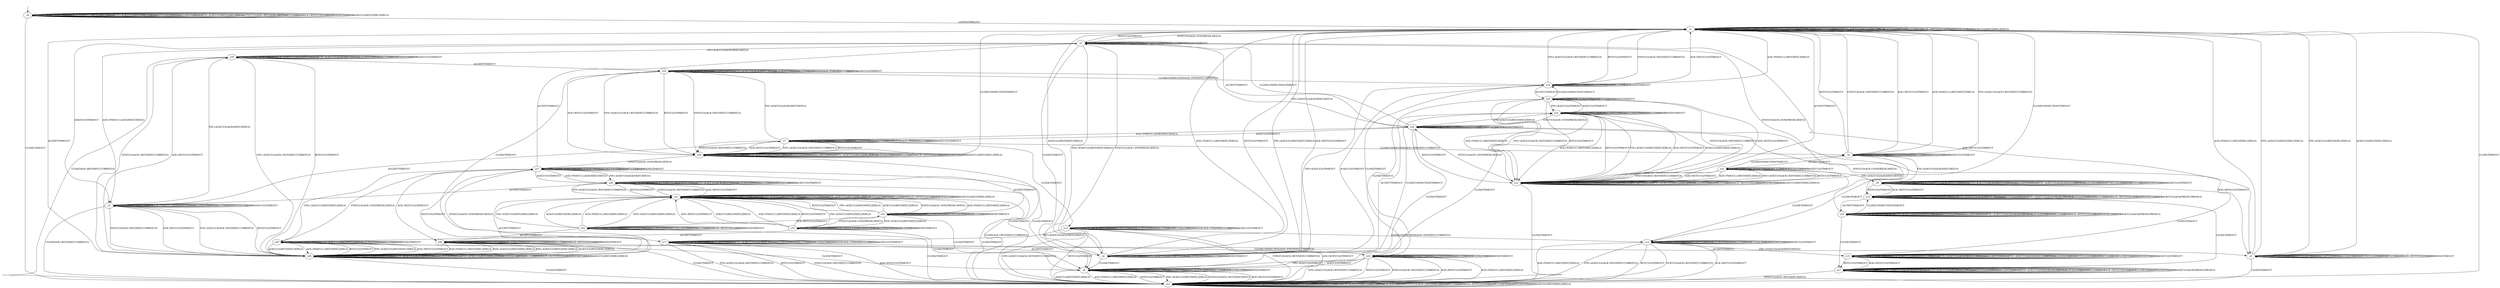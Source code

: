digraph h7 {
s0 [label="s0"];
s1 [label="s1"];
s2 [label="s2"];
s3 [label="s3"];
s4 [label="s4"];
s5 [label="s5"];
s6 [label="s6"];
s7 [label="s7"];
s8 [label="s8"];
s9 [label="s9"];
s10 [label="s10"];
s11 [label="s11"];
s12 [label="s12"];
s13 [label="s13"];
s14 [label="s14"];
s15 [label="s15"];
s16 [label="s16"];
s17 [label="s17"];
s18 [label="s18"];
s19 [label="s19"];
s20 [label="s20"];
s21 [label="s21"];
s22 [label="s22"];
s23 [label="s23"];
s24 [label="s24"];
s25 [label="s25"];
s26 [label="s26"];
s27 [label="s27"];
s28 [label="s28"];
s29 [label="s29"];
s30 [label="s30"];
s31 [label="s31"];
s32 [label="s32"];
s33 [label="s33"];
s34 [label="s34"];
s35 [label="s35"];
s36 [label="s36"];
s0 -> s0 [label="CLOSECONNECTION/TIMEOUT"];
s0 -> s0 [label="ACK+PSH(V,V,1)/RST(ZERO,ZERO,0)"];
s0 -> s0 [label="SYN+ACK(V,V,0)/RST(ZERO,ZERO,0)"];
s0 -> s0 [label="RST(V,V,0)/TIMEOUT"];
s0 -> s0 [label="ACCEPT/TIMEOUT"];
s0 -> s0 [label="FIN+ACK(V,V,0)/RST(ZERO,ZERO,0)"];
s0 -> s1 [label="LISTEN/TIMEOUT"];
s0 -> s0 [label="SYN(V,V,0)/ACK+RST(ZERO,NEXT,0)"];
s0 -> s0 [label="RCV/TIMEOUT"];
s0 -> s0 [label="ACK+RST(V,V,0)/TIMEOUT"];
s0 -> s12 [label="CLOSE/TIMEOUT"];
s0 -> s0 [label="SEND/TIMEOUT"];
s0 -> s0 [label="ACK(V,V,0)/RST(ZERO,ZERO,0)"];
s1 -> s1 [label="CLOSECONNECTION/TIMEOUT"];
s1 -> s1 [label="ACK+PSH(V,V,1)/RST(ZERO,ZERO,0)"];
s1 -> s1 [label="SYN+ACK(V,V,0)/RST(ZERO,ZERO,0)"];
s1 -> s1 [label="RST(V,V,0)/TIMEOUT"];
s1 -> s21 [label="ACCEPT/TIMEOUT"];
s1 -> s1 [label="FIN+ACK(V,V,0)/RST(ZERO,ZERO,0)"];
s1 -> s1 [label="LISTEN/TIMEOUT"];
s1 -> s2 [label="SYN(V,V,0)/ACK+SYN(FRESH,NEXT,0)"];
s1 -> s1 [label="RCV/TIMEOUT"];
s1 -> s1 [label="ACK+RST(V,V,0)/TIMEOUT"];
s1 -> s12 [label="CLOSE/TIMEOUT"];
s1 -> s1 [label="SEND/TIMEOUT"];
s1 -> s1 [label="ACK(V,V,0)/RST(ZERO,ZERO,0)"];
s2 -> s2 [label="CLOSECONNECTION/TIMEOUT"];
s2 -> s3 [label="ACK+PSH(V,V,1)/ACK(NEXT,NEXT,0)"];
s2 -> s4 [label="SYN+ACK(V,V,0)/RST(NEXT,ZERO,0)"];
s2 -> s1 [label="RST(V,V,0)/TIMEOUT"];
s2 -> s20 [label="ACCEPT/TIMEOUT"];
s2 -> s35 [label="FIN+ACK(V,V,0)/ACK(NEXT,NEXT,0)"];
s2 -> s2 [label="LISTEN/TIMEOUT"];
s2 -> s2 [label="SYN(V,V,0)/TIMEOUT"];
s2 -> s2 [label="RCV/TIMEOUT"];
s2 -> s5 [label="ACK+RST(V,V,0)/TIMEOUT"];
s2 -> s6 [label="CLOSE/TIMEOUT"];
s2 -> s2 [label="SEND/TIMEOUT"];
s2 -> s3 [label="ACK(V,V,0)/TIMEOUT"];
s3 -> s3 [label="CLOSECONNECTION/TIMEOUT"];
s3 -> s3 [label="ACK+PSH(V,V,1)/ACK(NEXT,NEXT,0)"];
s3 -> s26 [label="SYN+ACK(V,V,0)/ACK+RST(NEXT,CURRENT,0)"];
s3 -> s26 [label="RST(V,V,0)/TIMEOUT"];
s3 -> s7 [label="ACCEPT/TIMEOUT"];
s3 -> s35 [label="FIN+ACK(V,V,0)/ACK(NEXT,NEXT,0)"];
s3 -> s3 [label="LISTEN/TIMEOUT"];
s3 -> s26 [label="SYN(V,V,0)/ACK+RST(NEXT,CURRENT,0)"];
s3 -> s3 [label="RCV/TIMEOUT"];
s3 -> s26 [label="ACK+RST(V,V,0)/TIMEOUT"];
s3 -> s12 [label="CLOSE/ACK+RST(NEXT,CURRENT,0)"];
s3 -> s3 [label="SEND/TIMEOUT"];
s3 -> s3 [label="ACK(V,V,0)/TIMEOUT"];
s4 -> s4 [label="CLOSECONNECTION/TIMEOUT"];
s4 -> s1 [label="ACK+PSH(V,V,1)/RST(NEXT,ZERO,0)"];
s4 -> s4 [label="SYN+ACK(V,V,0)/RST(NEXT,ZERO,0)"];
s4 -> s1 [label="RST(V,V,0)/TIMEOUT"];
s4 -> s22 [label="ACCEPT/TIMEOUT"];
s4 -> s1 [label="FIN+ACK(V,V,0)/RST(NEXT,ZERO,0)"];
s4 -> s4 [label="LISTEN/TIMEOUT"];
s4 -> s2 [label="SYN(V,V,0)/ACK+SYN(FRESH,NEXT,0)"];
s4 -> s4 [label="RCV/TIMEOUT"];
s4 -> s1 [label="ACK+RST(V,V,0)/TIMEOUT"];
s4 -> s6 [label="CLOSE/TIMEOUT"];
s4 -> s4 [label="SEND/TIMEOUT"];
s4 -> s1 [label="ACK(V,V,0)/RST(NEXT,ZERO,0)"];
s5 -> s5 [label="CLOSECONNECTION/TIMEOUT"];
s5 -> s1 [label="ACK+PSH(V,V,1)/RST(ZERO,ZERO,0)"];
s5 -> s1 [label="SYN+ACK(V,V,0)/RST(ZERO,ZERO,0)"];
s5 -> s5 [label="RST(V,V,0)/TIMEOUT"];
s5 -> s5 [label="ACCEPT/TIMEOUT"];
s5 -> s1 [label="FIN+ACK(V,V,0)/RST(ZERO,ZERO,0)"];
s5 -> s5 [label="LISTEN/TIMEOUT"];
s5 -> s5 [label="SYN(V,V,0)/TIMEOUT"];
s5 -> s5 [label="RCV/TIMEOUT"];
s5 -> s5 [label="ACK+RST(V,V,0)/TIMEOUT"];
s5 -> s12 [label="CLOSE/TIMEOUT"];
s5 -> s5 [label="SEND/TIMEOUT"];
s5 -> s1 [label="ACK(V,V,0)/RST(ZERO,ZERO,0)"];
s6 -> s6 [label="CLOSECONNECTION/TIMEOUT"];
s6 -> s12 [label="ACK+PSH(V,V,1)/RST(NEXT,ZERO,0)"];
s6 -> s6 [label="SYN+ACK(V,V,0)/RST(NEXT,ZERO,0)"];
s6 -> s12 [label="RST(V,V,0)/TIMEOUT"];
s6 -> s6 [label="ACCEPT/TIMEOUT"];
s6 -> s12 [label="FIN+ACK(V,V,0)/RST(NEXT,ZERO,0)"];
s6 -> s6 [label="LISTEN/TIMEOUT"];
s6 -> s12 [label="SYN(V,V,0)/ACK+RST(ZERO,NEXT,0)"];
s6 -> s6 [label="RCV/TIMEOUT"];
s6 -> s12 [label="ACK+RST(V,V,0)/TIMEOUT"];
s6 -> s6 [label="CLOSE/TIMEOUT"];
s6 -> s6 [label="SEND/TIMEOUT"];
s6 -> s12 [label="ACK(V,V,0)/RST(NEXT,ZERO,0)"];
s7 -> s8 [label="CLOSECONNECTION/ACK+FIN(NEXT,CURRENT,0)"];
s7 -> s7 [label="ACK+PSH(V,V,1)/ACK(NEXT,NEXT,0)"];
s7 -> s36 [label="SYN+ACK(V,V,0)/ACK+RST(NEXT,CURRENT,0)"];
s7 -> s36 [label="RST(V,V,0)/TIMEOUT"];
s7 -> s7 [label="ACCEPT/TIMEOUT"];
s7 -> s16 [label="FIN+ACK(V,V,0)/ACK(NEXT,NEXT,0)"];
s7 -> s7 [label="LISTEN/TIMEOUT"];
s7 -> s36 [label="SYN(V,V,0)/ACK+RST(NEXT,CURRENT,0)"];
s7 -> s7 [label="RCV/TIMEOUT"];
s7 -> s36 [label="ACK+RST(V,V,0)/TIMEOUT"];
s7 -> s13 [label="CLOSE/TIMEOUT"];
s7 -> s7 [label="SEND/ACK+PSH(NEXT,CURRENT,1)"];
s7 -> s7 [label="ACK(V,V,0)/TIMEOUT"];
s8 -> s8 [label="CLOSECONNECTION/TIMEOUT"];
s8 -> s1 [label="ACK+PSH(V,V,1)/RST(NEXT,ZERO,0)"];
s8 -> s1 [label="SYN+ACK(V,V,0)/ACK+RST(NEXT,CURRENT,0)"];
s8 -> s1 [label="RST(V,V,0)/TIMEOUT"];
s8 -> s23 [label="ACCEPT/TIMEOUT"];
s8 -> s9 [label="FIN+ACK(V,V,0)/ACK(NEXT,NEXT,0)"];
s8 -> s8 [label="LISTEN/TIMEOUT"];
s8 -> s1 [label="SYN(V,V,0)/ACK+RST(NEXT,CURRENT,0)"];
s8 -> s8 [label="RCV/TIMEOUT"];
s8 -> s1 [label="ACK+RST(V,V,0)/TIMEOUT"];
s8 -> s14 [label="CLOSE/TIMEOUT"];
s8 -> s8 [label="SEND/TIMEOUT"];
s8 -> s8 [label="ACK(V,V,0)/TIMEOUT"];
s9 -> s9 [label="CLOSECONNECTION/TIMEOUT"];
s9 -> s9 [label="ACK+PSH(V,V,1)/ACK(NEXT,CURRENT,0)"];
s9 -> s9 [label="SYN+ACK(V,V,0)/ACK(NEXT,CURRENT,0)"];
s9 -> s10 [label="RST(V,V,0)/TIMEOUT"];
s9 -> s9 [label="ACCEPT/TIMEOUT"];
s9 -> s9 [label="FIN+ACK(V,V,0)/ACK(NEXT,CURRENT,0)"];
s9 -> s9 [label="LISTEN/TIMEOUT"];
s9 -> s9 [label="SYN(V,V,0)/TIMEOUT"];
s9 -> s9 [label="RCV/TIMEOUT"];
s9 -> s10 [label="ACK+RST(V,V,0)/TIMEOUT"];
s9 -> s15 [label="CLOSE/TIMEOUT"];
s9 -> s9 [label="SEND/TIMEOUT"];
s9 -> s9 [label="ACK(V,V,0)/TIMEOUT"];
s10 -> s10 [label="CLOSECONNECTION/TIMEOUT"];
s10 -> s10 [label="ACK+PSH(V,V,1)/ACK(FRESH,FRESH,0)"];
s10 -> s10 [label="SYN+ACK(V,V,0)/ACK(FRESH,FRESH,0)"];
s10 -> s10 [label="RST(V,V,0)/TIMEOUT"];
s10 -> s24 [label="ACCEPT/TIMEOUT"];
s10 -> s10 [label="FIN+ACK(V,V,0)/ACK(FRESH,FRESH,0)"];
s10 -> s10 [label="LISTEN/TIMEOUT"];
s10 -> s2 [label="SYN(V,V,0)/ACK+SYN(FRESH,NEXT,0)"];
s10 -> s10 [label="RCV/TIMEOUT"];
s10 -> s10 [label="ACK+RST(V,V,0)/TIMEOUT"];
s10 -> s11 [label="CLOSE/TIMEOUT"];
s10 -> s10 [label="SEND/TIMEOUT"];
s10 -> s10 [label="ACK(V,V,0)/ACK(FRESH,FRESH,0)"];
s11 -> s11 [label="CLOSECONNECTION/TIMEOUT"];
s11 -> s11 [label="ACK+PSH(V,V,1)/ACK(FRESH,FRESH,0)"];
s11 -> s11 [label="SYN+ACK(V,V,0)/ACK(FRESH,FRESH,0)"];
s11 -> s11 [label="RST(V,V,0)/TIMEOUT"];
s11 -> s11 [label="ACCEPT/TIMEOUT"];
s11 -> s11 [label="FIN+ACK(V,V,0)/ACK(FRESH,FRESH,0)"];
s11 -> s11 [label="LISTEN/TIMEOUT"];
s11 -> s12 [label="SYN(V,V,0)/ACK+RST(ZERO,NEXT,0)"];
s11 -> s11 [label="RCV/TIMEOUT"];
s11 -> s11 [label="ACK+RST(V,V,0)/TIMEOUT"];
s11 -> s11 [label="CLOSE/TIMEOUT"];
s11 -> s11 [label="SEND/TIMEOUT"];
s11 -> s11 [label="ACK(V,V,0)/ACK(FRESH,FRESH,0)"];
s12 -> s12 [label="CLOSECONNECTION/TIMEOUT"];
s12 -> s12 [label="ACK+PSH(V,V,1)/RST(ZERO,ZERO,0)"];
s12 -> s12 [label="SYN+ACK(V,V,0)/RST(ZERO,ZERO,0)"];
s12 -> s12 [label="RST(V,V,0)/TIMEOUT"];
s12 -> s12 [label="ACCEPT/TIMEOUT"];
s12 -> s12 [label="FIN+ACK(V,V,0)/RST(ZERO,ZERO,0)"];
s12 -> s12 [label="LISTEN/TIMEOUT"];
s12 -> s12 [label="SYN(V,V,0)/ACK+RST(ZERO,NEXT,0)"];
s12 -> s12 [label="RCV/TIMEOUT"];
s12 -> s12 [label="ACK+RST(V,V,0)/TIMEOUT"];
s12 -> s12 [label="CLOSE/TIMEOUT"];
s12 -> s12 [label="SEND/TIMEOUT"];
s12 -> s12 [label="ACK(V,V,0)/RST(ZERO,ZERO,0)"];
s13 -> s14 [label="CLOSECONNECTION/ACK+FIN(NEXT,CURRENT,0)"];
s13 -> s13 [label="ACK+PSH(V,V,1)/ACK(NEXT,NEXT,0)"];
s13 -> s12 [label="SYN+ACK(V,V,0)/ACK+RST(NEXT,CURRENT,0)"];
s13 -> s12 [label="RST(V,V,0)/TIMEOUT"];
s13 -> s13 [label="ACCEPT/TIMEOUT"];
s13 -> s17 [label="FIN+ACK(V,V,0)/ACK(NEXT,NEXT,0)"];
s13 -> s13 [label="LISTEN/TIMEOUT"];
s13 -> s12 [label="SYN(V,V,0)/ACK+RST(NEXT,CURRENT,0)"];
s13 -> s13 [label="RCV/TIMEOUT"];
s13 -> s12 [label="ACK+RST(V,V,0)/TIMEOUT"];
s13 -> s13 [label="CLOSE/TIMEOUT"];
s13 -> s13 [label="SEND/ACK+PSH(NEXT,CURRENT,1)"];
s13 -> s13 [label="ACK(V,V,0)/TIMEOUT"];
s14 -> s14 [label="CLOSECONNECTION/TIMEOUT"];
s14 -> s12 [label="ACK+PSH(V,V,1)/RST(NEXT,ZERO,0)"];
s14 -> s12 [label="SYN+ACK(V,V,0)/ACK+RST(NEXT,CURRENT,0)"];
s14 -> s12 [label="RST(V,V,0)/TIMEOUT"];
s14 -> s14 [label="ACCEPT/TIMEOUT"];
s14 -> s15 [label="FIN+ACK(V,V,0)/ACK(NEXT,NEXT,0)"];
s14 -> s14 [label="LISTEN/TIMEOUT"];
s14 -> s12 [label="SYN(V,V,0)/ACK+RST(NEXT,CURRENT,0)"];
s14 -> s14 [label="RCV/TIMEOUT"];
s14 -> s12 [label="ACK+RST(V,V,0)/TIMEOUT"];
s14 -> s14 [label="CLOSE/TIMEOUT"];
s14 -> s14 [label="SEND/TIMEOUT"];
s14 -> s14 [label="ACK(V,V,0)/TIMEOUT"];
s15 -> s15 [label="CLOSECONNECTION/TIMEOUT"];
s15 -> s15 [label="ACK+PSH(V,V,1)/ACK(NEXT,CURRENT,0)"];
s15 -> s15 [label="SYN+ACK(V,V,0)/ACK(NEXT,CURRENT,0)"];
s15 -> s11 [label="RST(V,V,0)/TIMEOUT"];
s15 -> s15 [label="ACCEPT/TIMEOUT"];
s15 -> s15 [label="FIN+ACK(V,V,0)/ACK(NEXT,CURRENT,0)"];
s15 -> s15 [label="LISTEN/TIMEOUT"];
s15 -> s15 [label="SYN(V,V,0)/TIMEOUT"];
s15 -> s15 [label="RCV/TIMEOUT"];
s15 -> s11 [label="ACK+RST(V,V,0)/TIMEOUT"];
s15 -> s15 [label="CLOSE/TIMEOUT"];
s15 -> s15 [label="SEND/TIMEOUT"];
s15 -> s15 [label="ACK(V,V,0)/TIMEOUT"];
s16 -> s18 [label="CLOSECONNECTION/ACK+FIN(NEXT,CURRENT,0)"];
s16 -> s16 [label="ACK+PSH(V,V,1)/ACK(NEXT,NEXT,0)"];
s16 -> s36 [label="SYN+ACK(V,V,0)/ACK+RST(NEXT,CURRENT,0)"];
s16 -> s36 [label="RST(V,V,0)/TIMEOUT"];
s16 -> s16 [label="ACCEPT/TIMEOUT"];
s16 -> s16 [label="FIN+ACK(V,V,0)/ACK(NEXT,NEXT,0)"];
s16 -> s16 [label="LISTEN/TIMEOUT"];
s16 -> s36 [label="SYN(V,V,0)/ACK+RST(NEXT,CURRENT,0)"];
s16 -> s16 [label="RCV/TIMEOUT"];
s16 -> s36 [label="ACK+RST(V,V,0)/TIMEOUT"];
s16 -> s17 [label="CLOSE/TIMEOUT"];
s16 -> s16 [label="SEND/ACK+PSH(NEXT,CURRENT,1)"];
s16 -> s16 [label="ACK(V,V,0)/TIMEOUT"];
s17 -> s19 [label="CLOSECONNECTION/ACK+FIN(NEXT,CURRENT,0)"];
s17 -> s17 [label="ACK+PSH(V,V,1)/ACK(NEXT,NEXT,0)"];
s17 -> s12 [label="SYN+ACK(V,V,0)/ACK+RST(NEXT,CURRENT,0)"];
s17 -> s12 [label="RST(V,V,0)/TIMEOUT"];
s17 -> s17 [label="ACCEPT/TIMEOUT"];
s17 -> s17 [label="FIN+ACK(V,V,0)/ACK(NEXT,NEXT,0)"];
s17 -> s17 [label="LISTEN/TIMEOUT"];
s17 -> s12 [label="SYN(V,V,0)/ACK+RST(NEXT,CURRENT,0)"];
s17 -> s17 [label="RCV/TIMEOUT"];
s17 -> s12 [label="ACK+RST(V,V,0)/TIMEOUT"];
s17 -> s17 [label="CLOSE/TIMEOUT"];
s17 -> s17 [label="SEND/ACK+PSH(NEXT,CURRENT,1)"];
s17 -> s17 [label="ACK(V,V,0)/TIMEOUT"];
s18 -> s18 [label="CLOSECONNECTION/TIMEOUT"];
s18 -> s1 [label="ACK+PSH(V,V,1)/RST(NEXT,ZERO,0)"];
s18 -> s1 [label="SYN+ACK(V,V,0)/ACK+RST(NEXT,CURRENT,0)"];
s18 -> s1 [label="RST(V,V,0)/TIMEOUT"];
s18 -> s25 [label="ACCEPT/TIMEOUT"];
s18 -> s4 [label="FIN+ACK(V,V,0)/TIMEOUT"];
s18 -> s18 [label="LISTEN/TIMEOUT"];
s18 -> s1 [label="SYN(V,V,0)/ACK+RST(NEXT,CURRENT,0)"];
s18 -> s18 [label="RCV/TIMEOUT"];
s18 -> s1 [label="ACK+RST(V,V,0)/TIMEOUT"];
s18 -> s19 [label="CLOSE/TIMEOUT"];
s18 -> s18 [label="SEND/TIMEOUT"];
s18 -> s4 [label="ACK(V,V,0)/TIMEOUT"];
s19 -> s19 [label="CLOSECONNECTION/TIMEOUT"];
s19 -> s12 [label="ACK+PSH(V,V,1)/RST(NEXT,ZERO,0)"];
s19 -> s12 [label="SYN+ACK(V,V,0)/ACK+RST(NEXT,CURRENT,0)"];
s19 -> s12 [label="RST(V,V,0)/TIMEOUT"];
s19 -> s19 [label="ACCEPT/TIMEOUT"];
s19 -> s6 [label="FIN+ACK(V,V,0)/TIMEOUT"];
s19 -> s19 [label="LISTEN/TIMEOUT"];
s19 -> s12 [label="SYN(V,V,0)/ACK+RST(NEXT,CURRENT,0)"];
s19 -> s19 [label="RCV/TIMEOUT"];
s19 -> s12 [label="ACK+RST(V,V,0)/TIMEOUT"];
s19 -> s19 [label="CLOSE/TIMEOUT"];
s19 -> s19 [label="SEND/TIMEOUT"];
s19 -> s6 [label="ACK(V,V,0)/TIMEOUT"];
s20 -> s2 [label="CLOSECONNECTION/TIMEOUT"];
s20 -> s7 [label="ACK+PSH(V,V,1)/ACK(NEXT,NEXT,0)"];
s20 -> s22 [label="SYN+ACK(V,V,0)/RST(NEXT,ZERO,0)"];
s20 -> s21 [label="RST(V,V,0)/TIMEOUT"];
s20 -> s20 [label="ACCEPT/TIMEOUT"];
s20 -> s16 [label="FIN+ACK(V,V,0)/ACK(NEXT,NEXT,0)"];
s20 -> s20 [label="LISTEN/TIMEOUT"];
s20 -> s20 [label="SYN(V,V,0)/TIMEOUT"];
s20 -> s20 [label="RCV/TIMEOUT"];
s20 -> s5 [label="ACK+RST(V,V,0)/TIMEOUT"];
s20 -> s6 [label="CLOSE/TIMEOUT"];
s20 -> s20 [label="SEND/TIMEOUT"];
s20 -> s7 [label="ACK(V,V,0)/TIMEOUT"];
s21 -> s1 [label="CLOSECONNECTION/TIMEOUT"];
s21 -> s21 [label="ACK+PSH(V,V,1)/RST(ZERO,ZERO,0)"];
s21 -> s21 [label="SYN+ACK(V,V,0)/RST(ZERO,ZERO,0)"];
s21 -> s21 [label="RST(V,V,0)/TIMEOUT"];
s21 -> s21 [label="ACCEPT/TIMEOUT"];
s21 -> s21 [label="FIN+ACK(V,V,0)/RST(ZERO,ZERO,0)"];
s21 -> s21 [label="LISTEN/TIMEOUT"];
s21 -> s20 [label="SYN(V,V,0)/ACK+SYN(FRESH,NEXT,0)"];
s21 -> s21 [label="RCV/TIMEOUT"];
s21 -> s21 [label="ACK+RST(V,V,0)/TIMEOUT"];
s21 -> s12 [label="CLOSE/TIMEOUT"];
s21 -> s21 [label="SEND/TIMEOUT"];
s21 -> s21 [label="ACK(V,V,0)/RST(ZERO,ZERO,0)"];
s22 -> s4 [label="CLOSECONNECTION/TIMEOUT"];
s22 -> s21 [label="ACK+PSH(V,V,1)/RST(NEXT,ZERO,0)"];
s22 -> s22 [label="SYN+ACK(V,V,0)/RST(NEXT,ZERO,0)"];
s22 -> s21 [label="RST(V,V,0)/TIMEOUT"];
s22 -> s22 [label="ACCEPT/TIMEOUT"];
s22 -> s21 [label="FIN+ACK(V,V,0)/RST(NEXT,ZERO,0)"];
s22 -> s22 [label="LISTEN/TIMEOUT"];
s22 -> s20 [label="SYN(V,V,0)/ACK+SYN(FRESH,NEXT,0)"];
s22 -> s22 [label="RCV/TIMEOUT"];
s22 -> s21 [label="ACK+RST(V,V,0)/TIMEOUT"];
s22 -> s6 [label="CLOSE/TIMEOUT"];
s22 -> s22 [label="SEND/TIMEOUT"];
s22 -> s21 [label="ACK(V,V,0)/RST(NEXT,ZERO,0)"];
s23 -> s8 [label="CLOSECONNECTION/TIMEOUT"];
s23 -> s21 [label="ACK+PSH(V,V,1)/RST(NEXT,ZERO,0)"];
s23 -> s21 [label="SYN+ACK(V,V,0)/ACK+RST(NEXT,CURRENT,0)"];
s23 -> s21 [label="RST(V,V,0)/TIMEOUT"];
s23 -> s23 [label="ACCEPT/TIMEOUT"];
s23 -> s9 [label="FIN+ACK(V,V,0)/ACK(NEXT,NEXT,0)"];
s23 -> s23 [label="LISTEN/TIMEOUT"];
s23 -> s21 [label="SYN(V,V,0)/ACK+RST(NEXT,CURRENT,0)"];
s23 -> s23 [label="RCV/TIMEOUT"];
s23 -> s21 [label="ACK+RST(V,V,0)/TIMEOUT"];
s23 -> s14 [label="CLOSE/TIMEOUT"];
s23 -> s23 [label="SEND/TIMEOUT"];
s23 -> s23 [label="ACK(V,V,0)/TIMEOUT"];
s24 -> s10 [label="CLOSECONNECTION/TIMEOUT"];
s24 -> s24 [label="ACK+PSH(V,V,1)/ACK(FRESH,FRESH,0)"];
s24 -> s24 [label="SYN+ACK(V,V,0)/ACK(FRESH,FRESH,0)"];
s24 -> s24 [label="RST(V,V,0)/TIMEOUT"];
s24 -> s24 [label="ACCEPT/TIMEOUT"];
s24 -> s24 [label="FIN+ACK(V,V,0)/ACK(FRESH,FRESH,0)"];
s24 -> s24 [label="LISTEN/TIMEOUT"];
s24 -> s20 [label="SYN(V,V,0)/ACK+SYN(FRESH,NEXT,0)"];
s24 -> s24 [label="RCV/TIMEOUT"];
s24 -> s24 [label="ACK+RST(V,V,0)/TIMEOUT"];
s24 -> s11 [label="CLOSE/TIMEOUT"];
s24 -> s24 [label="SEND/TIMEOUT"];
s24 -> s24 [label="ACK(V,V,0)/ACK(FRESH,FRESH,0)"];
s25 -> s18 [label="CLOSECONNECTION/TIMEOUT"];
s25 -> s21 [label="ACK+PSH(V,V,1)/RST(NEXT,ZERO,0)"];
s25 -> s21 [label="SYN+ACK(V,V,0)/ACK+RST(NEXT,CURRENT,0)"];
s25 -> s21 [label="RST(V,V,0)/TIMEOUT"];
s25 -> s25 [label="ACCEPT/TIMEOUT"];
s25 -> s22 [label="FIN+ACK(V,V,0)/TIMEOUT"];
s25 -> s25 [label="LISTEN/TIMEOUT"];
s25 -> s21 [label="SYN(V,V,0)/ACK+RST(NEXT,CURRENT,0)"];
s25 -> s25 [label="RCV/TIMEOUT"];
s25 -> s21 [label="ACK+RST(V,V,0)/TIMEOUT"];
s25 -> s19 [label="CLOSE/TIMEOUT"];
s25 -> s25 [label="SEND/TIMEOUT"];
s25 -> s22 [label="ACK(V,V,0)/TIMEOUT"];
s26 -> s26 [label="CLOSECONNECTION/TIMEOUT"];
s26 -> s26 [label="ACK+PSH(V,V,1)/RST(ZERO,ZERO,0)"];
s26 -> s26 [label="SYN+ACK(V,V,0)/RST(ZERO,ZERO,0)"];
s26 -> s26 [label="RST(V,V,0)/TIMEOUT"];
s26 -> s1 [label="ACCEPT/TIMEOUT"];
s26 -> s26 [label="FIN+ACK(V,V,0)/RST(ZERO,ZERO,0)"];
s26 -> s26 [label="LISTEN/TIMEOUT"];
s26 -> s27 [label="SYN(V,V,0)/ACK+SYN(FRESH,NEXT,0)"];
s26 -> s26 [label="RCV/TIMEOUT"];
s26 -> s26 [label="ACK+RST(V,V,0)/TIMEOUT"];
s26 -> s12 [label="CLOSE/TIMEOUT"];
s26 -> s26 [label="SEND/TIMEOUT"];
s26 -> s26 [label="ACK(V,V,0)/RST(ZERO,ZERO,0)"];
s27 -> s27 [label="CLOSECONNECTION/TIMEOUT"];
s27 -> s28 [label="ACK+PSH(V,V,1)/ACK(NEXT,NEXT,0)"];
s27 -> s29 [label="SYN+ACK(V,V,0)/RST(NEXT,ZERO,0)"];
s27 -> s26 [label="RST(V,V,0)/TIMEOUT"];
s27 -> s2 [label="ACCEPT/TIMEOUT"];
s27 -> s28 [label="FIN+ACK(V,V,0)/ACK(NEXT,NEXT,0)"];
s27 -> s27 [label="LISTEN/TIMEOUT"];
s27 -> s27 [label="SYN(V,V,0)/TIMEOUT"];
s27 -> s27 [label="RCV/TIMEOUT"];
s27 -> s30 [label="ACK+RST(V,V,0)/TIMEOUT"];
s27 -> s6 [label="CLOSE/TIMEOUT"];
s27 -> s27 [label="SEND/TIMEOUT"];
s27 -> s28 [label="ACK(V,V,0)/TIMEOUT"];
s28 -> s28 [label="CLOSECONNECTION/TIMEOUT"];
s28 -> s28 [label="ACK+PSH(V,V,1)/ACK(NEXT,NEXT,0)"];
s28 -> s31 [label="SYN+ACK(V,V,0)/ACK+RST(NEXT,CURRENT,0)"];
s28 -> s31 [label="RST(V,V,0)/TIMEOUT"];
s28 -> s3 [label="ACCEPT/TIMEOUT"];
s28 -> s28 [label="FIN+ACK(V,V,0)/ACK(NEXT,NEXT,0)"];
s28 -> s28 [label="LISTEN/TIMEOUT"];
s28 -> s31 [label="SYN(V,V,0)/ACK+RST(NEXT,CURRENT,0)"];
s28 -> s28 [label="RCV/TIMEOUT"];
s28 -> s31 [label="ACK+RST(V,V,0)/TIMEOUT"];
s28 -> s12 [label="CLOSE/ACK+RST(NEXT,CURRENT,0)"];
s28 -> s28 [label="SEND/TIMEOUT"];
s28 -> s28 [label="ACK(V,V,0)/TIMEOUT"];
s29 -> s29 [label="CLOSECONNECTION/TIMEOUT"];
s29 -> s26 [label="ACK+PSH(V,V,1)/RST(NEXT,ZERO,0)"];
s29 -> s29 [label="SYN+ACK(V,V,0)/RST(NEXT,ZERO,0)"];
s29 -> s26 [label="RST(V,V,0)/TIMEOUT"];
s29 -> s4 [label="ACCEPT/TIMEOUT"];
s29 -> s26 [label="FIN+ACK(V,V,0)/RST(NEXT,ZERO,0)"];
s29 -> s29 [label="LISTEN/TIMEOUT"];
s29 -> s27 [label="SYN(V,V,0)/ACK+SYN(FRESH,NEXT,0)"];
s29 -> s29 [label="RCV/TIMEOUT"];
s29 -> s26 [label="ACK+RST(V,V,0)/TIMEOUT"];
s29 -> s6 [label="CLOSE/TIMEOUT"];
s29 -> s29 [label="SEND/TIMEOUT"];
s29 -> s26 [label="ACK(V,V,0)/RST(NEXT,ZERO,0)"];
s30 -> s30 [label="CLOSECONNECTION/TIMEOUT"];
s30 -> s26 [label="ACK+PSH(V,V,1)/RST(ZERO,ZERO,0)"];
s30 -> s26 [label="SYN+ACK(V,V,0)/RST(ZERO,ZERO,0)"];
s30 -> s30 [label="RST(V,V,0)/TIMEOUT"];
s30 -> s5 [label="ACCEPT/TIMEOUT"];
s30 -> s26 [label="FIN+ACK(V,V,0)/RST(ZERO,ZERO,0)"];
s30 -> s30 [label="LISTEN/TIMEOUT"];
s30 -> s30 [label="SYN(V,V,0)/TIMEOUT"];
s30 -> s30 [label="RCV/TIMEOUT"];
s30 -> s30 [label="ACK+RST(V,V,0)/TIMEOUT"];
s30 -> s12 [label="CLOSE/TIMEOUT"];
s30 -> s30 [label="SEND/TIMEOUT"];
s30 -> s26 [label="ACK(V,V,0)/RST(ZERO,ZERO,0)"];
s31 -> s31 [label="CLOSECONNECTION/TIMEOUT"];
s31 -> s31 [label="ACK+PSH(V,V,1)/RST(ZERO,ZERO,0)"];
s31 -> s31 [label="SYN+ACK(V,V,0)/RST(ZERO,ZERO,0)"];
s31 -> s31 [label="RST(V,V,0)/TIMEOUT"];
s31 -> s26 [label="ACCEPT/TIMEOUT"];
s31 -> s31 [label="FIN+ACK(V,V,0)/RST(ZERO,ZERO,0)"];
s31 -> s31 [label="LISTEN/TIMEOUT"];
s31 -> s32 [label="SYN(V,V,0)/ACK+SYN(FRESH,NEXT,0)"];
s31 -> s31 [label="RCV/TIMEOUT"];
s31 -> s31 [label="ACK+RST(V,V,0)/TIMEOUT"];
s31 -> s12 [label="CLOSE/TIMEOUT"];
s31 -> s31 [label="SEND/TIMEOUT"];
s31 -> s31 [label="ACK(V,V,0)/RST(ZERO,ZERO,0)"];
s32 -> s32 [label="CLOSECONNECTION/TIMEOUT"];
s32 -> s31 [label="ACK+PSH(V,V,1)/RST(NEXT,ZERO,0)"];
s32 -> s33 [label="SYN+ACK(V,V,0)/RST(NEXT,ZERO,0)"];
s32 -> s31 [label="RST(V,V,0)/TIMEOUT"];
s32 -> s27 [label="ACCEPT/TIMEOUT"];
s32 -> s31 [label="FIN+ACK(V,V,0)/RST(NEXT,ZERO,0)"];
s32 -> s32 [label="LISTEN/TIMEOUT"];
s32 -> s32 [label="SYN(V,V,0)/TIMEOUT"];
s32 -> s32 [label="RCV/TIMEOUT"];
s32 -> s34 [label="ACK+RST(V,V,0)/TIMEOUT"];
s32 -> s6 [label="CLOSE/TIMEOUT"];
s32 -> s32 [label="SEND/TIMEOUT"];
s32 -> s31 [label="ACK(V,V,0)/RST(NEXT,ZERO,0)"];
s33 -> s33 [label="CLOSECONNECTION/TIMEOUT"];
s33 -> s31 [label="ACK+PSH(V,V,1)/RST(NEXT,ZERO,0)"];
s33 -> s33 [label="SYN+ACK(V,V,0)/RST(NEXT,ZERO,0)"];
s33 -> s31 [label="RST(V,V,0)/TIMEOUT"];
s33 -> s29 [label="ACCEPT/TIMEOUT"];
s33 -> s31 [label="FIN+ACK(V,V,0)/RST(NEXT,ZERO,0)"];
s33 -> s33 [label="LISTEN/TIMEOUT"];
s33 -> s32 [label="SYN(V,V,0)/ACK+SYN(FRESH,NEXT,0)"];
s33 -> s33 [label="RCV/TIMEOUT"];
s33 -> s31 [label="ACK+RST(V,V,0)/TIMEOUT"];
s33 -> s6 [label="CLOSE/TIMEOUT"];
s33 -> s33 [label="SEND/TIMEOUT"];
s33 -> s31 [label="ACK(V,V,0)/RST(NEXT,ZERO,0)"];
s34 -> s34 [label="CLOSECONNECTION/TIMEOUT"];
s34 -> s31 [label="ACK+PSH(V,V,1)/RST(ZERO,ZERO,0)"];
s34 -> s31 [label="SYN+ACK(V,V,0)/RST(ZERO,ZERO,0)"];
s34 -> s34 [label="RST(V,V,0)/TIMEOUT"];
s34 -> s30 [label="ACCEPT/TIMEOUT"];
s34 -> s31 [label="FIN+ACK(V,V,0)/RST(ZERO,ZERO,0)"];
s34 -> s34 [label="LISTEN/TIMEOUT"];
s34 -> s34 [label="SYN(V,V,0)/TIMEOUT"];
s34 -> s34 [label="RCV/TIMEOUT"];
s34 -> s34 [label="ACK+RST(V,V,0)/TIMEOUT"];
s34 -> s12 [label="CLOSE/TIMEOUT"];
s34 -> s34 [label="SEND/TIMEOUT"];
s34 -> s31 [label="ACK(V,V,0)/RST(ZERO,ZERO,0)"];
s35 -> s35 [label="CLOSECONNECTION/TIMEOUT"];
s35 -> s35 [label="ACK+PSH(V,V,1)/ACK(NEXT,NEXT,0)"];
s35 -> s26 [label="SYN+ACK(V,V,0)/ACK+RST(NEXT,CURRENT,0)"];
s35 -> s26 [label="RST(V,V,0)/TIMEOUT"];
s35 -> s16 [label="ACCEPT/TIMEOUT"];
s35 -> s35 [label="FIN+ACK(V,V,0)/ACK(NEXT,NEXT,0)"];
s35 -> s35 [label="LISTEN/TIMEOUT"];
s35 -> s26 [label="SYN(V,V,0)/ACK+RST(NEXT,CURRENT,0)"];
s35 -> s35 [label="RCV/TIMEOUT"];
s35 -> s26 [label="ACK+RST(V,V,0)/TIMEOUT"];
s35 -> s12 [label="CLOSE/ACK+RST(NEXT,CURRENT,0)"];
s35 -> s35 [label="SEND/TIMEOUT"];
s35 -> s35 [label="ACK(V,V,0)/TIMEOUT"];
s36 -> s1 [label="CLOSECONNECTION/TIMEOUT"];
s36 -> s36 [label="ACK+PSH(V,V,1)/RST(ZERO,ZERO,0)"];
s36 -> s36 [label="SYN+ACK(V,V,0)/RST(ZERO,ZERO,0)"];
s36 -> s36 [label="RST(V,V,0)/TIMEOUT"];
s36 -> s36 [label="ACCEPT/TIMEOUT"];
s36 -> s36 [label="FIN+ACK(V,V,0)/RST(ZERO,ZERO,0)"];
s36 -> s36 [label="LISTEN/TIMEOUT"];
s36 -> s27 [label="SYN(V,V,0)/ACK+SYN(FRESH,NEXT,0)"];
s36 -> s36 [label="RCV/TIMEOUT"];
s36 -> s36 [label="ACK+RST(V,V,0)/TIMEOUT"];
s36 -> s12 [label="CLOSE/TIMEOUT"];
s36 -> s36 [label="SEND/TIMEOUT"];
s36 -> s36 [label="ACK(V,V,0)/RST(ZERO,ZERO,0)"];
__start0 [shape=none, label=""];
__start0 -> s0 [label=""];
}
